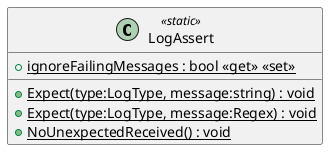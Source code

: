 @startuml
class LogAssert <<static>> {
    + {static} Expect(type:LogType, message:string) : void
    + {static} Expect(type:LogType, message:Regex) : void
    + {static} NoUnexpectedReceived() : void
    + {static} ignoreFailingMessages : bool <<get>> <<set>>
}
@enduml
